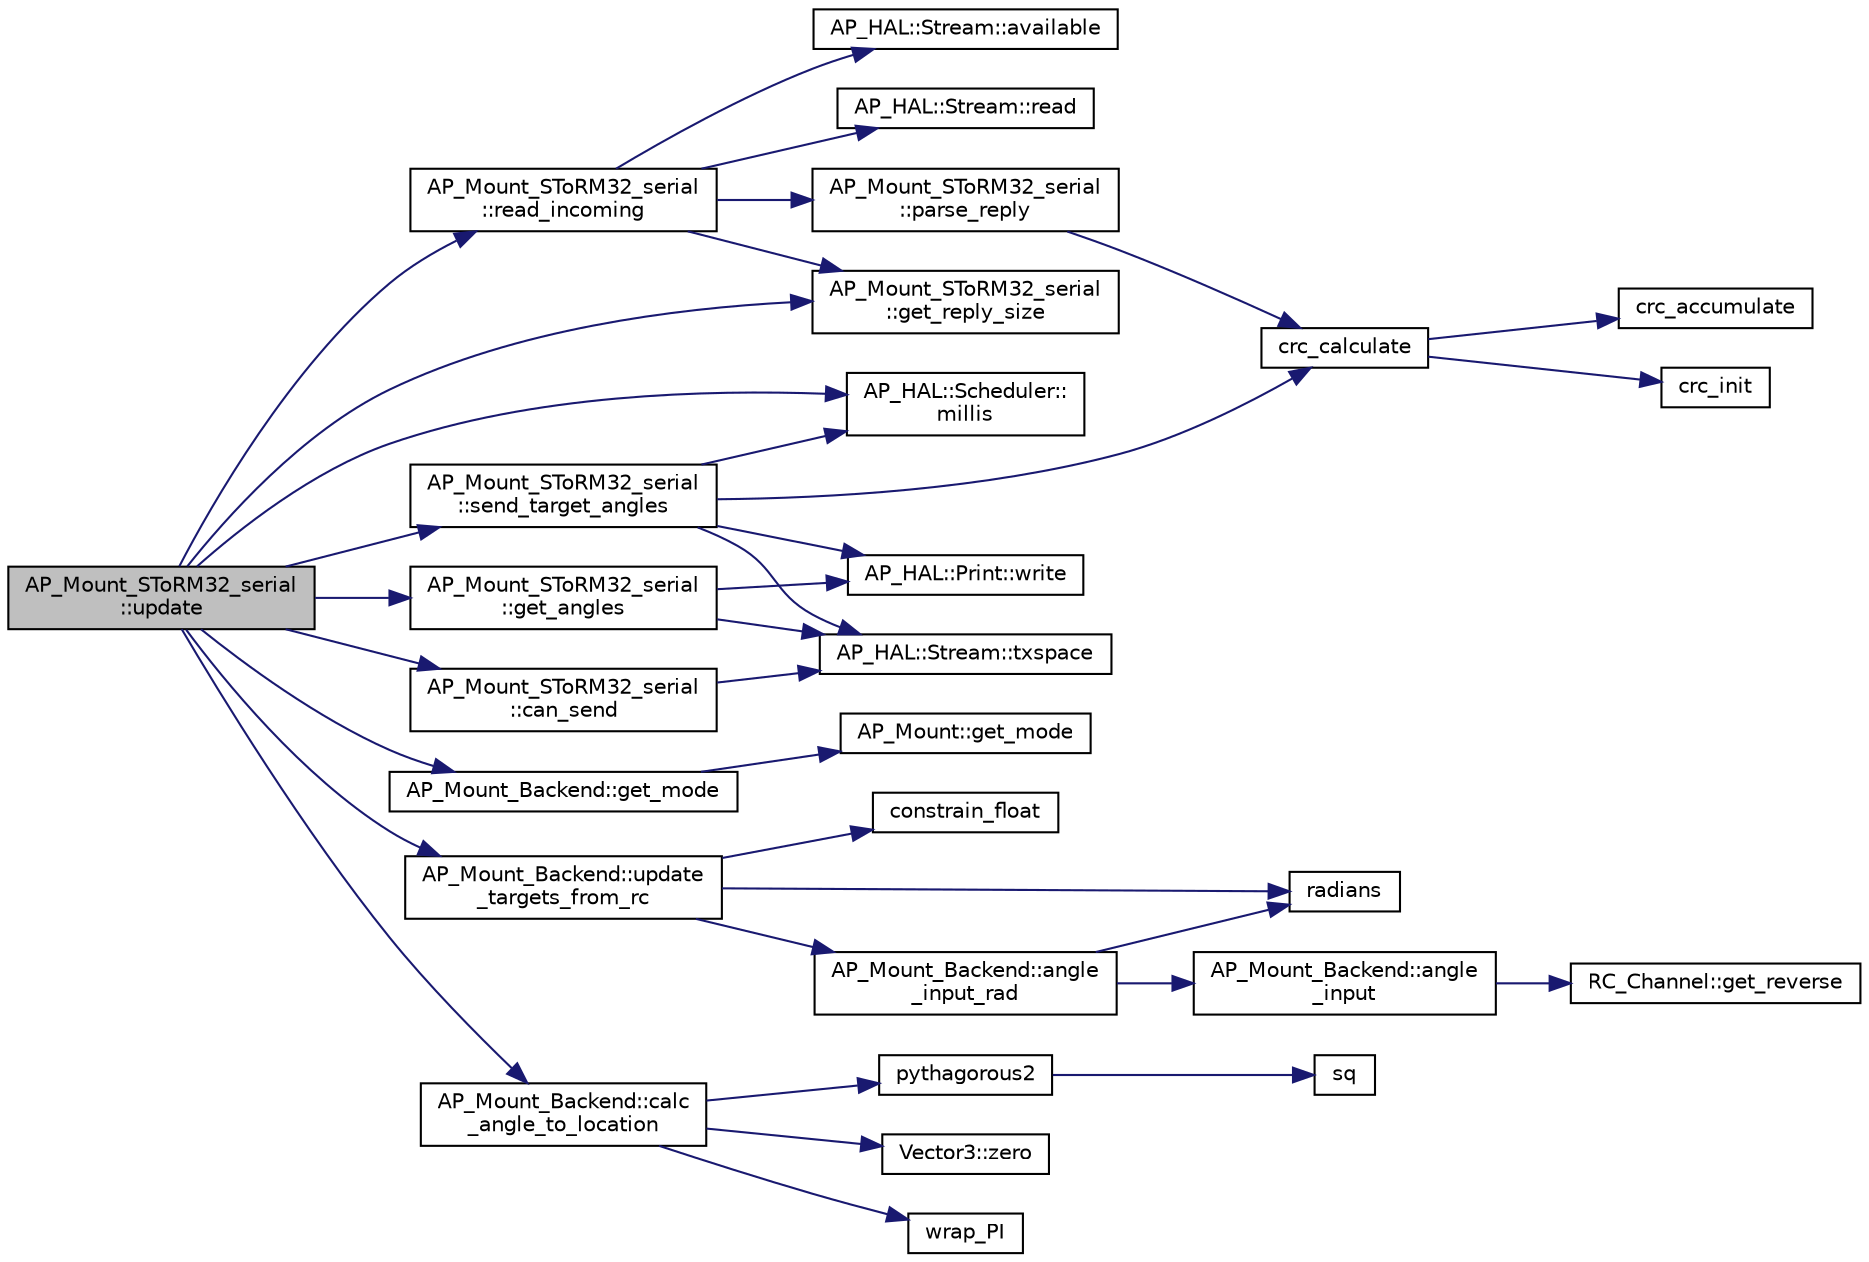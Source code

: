 digraph "AP_Mount_SToRM32_serial::update"
{
 // INTERACTIVE_SVG=YES
  edge [fontname="Helvetica",fontsize="10",labelfontname="Helvetica",labelfontsize="10"];
  node [fontname="Helvetica",fontsize="10",shape=record];
  rankdir="LR";
  Node1 [label="AP_Mount_SToRM32_serial\l::update",height=0.2,width=0.4,color="black", fillcolor="grey75", style="filled", fontcolor="black"];
  Node1 -> Node2 [color="midnightblue",fontsize="10",style="solid",fontname="Helvetica"];
  Node2 [label="AP_Mount_SToRM32_serial\l::read_incoming",height=0.2,width=0.4,color="black", fillcolor="white", style="filled",URL="$classAP__Mount__SToRM32__serial.html#a509ce7608cc57e2db87e0532a1fdb8dd"];
  Node2 -> Node3 [color="midnightblue",fontsize="10",style="solid",fontname="Helvetica"];
  Node3 [label="AP_HAL::Stream::available",height=0.2,width=0.4,color="black", fillcolor="white", style="filled",URL="$classAP__HAL_1_1Stream.html#ae687e48f5689af94d66fb88822923e12"];
  Node2 -> Node4 [color="midnightblue",fontsize="10",style="solid",fontname="Helvetica"];
  Node4 [label="AP_HAL::Stream::read",height=0.2,width=0.4,color="black", fillcolor="white", style="filled",URL="$classAP__HAL_1_1Stream.html#ae42ff362cc2a7e527c22f92a3740c2ac"];
  Node2 -> Node5 [color="midnightblue",fontsize="10",style="solid",fontname="Helvetica"];
  Node5 [label="AP_Mount_SToRM32_serial\l::parse_reply",height=0.2,width=0.4,color="black", fillcolor="white", style="filled",URL="$classAP__Mount__SToRM32__serial.html#ac0353f0e3462a934c83c6929e6869c91"];
  Node5 -> Node6 [color="midnightblue",fontsize="10",style="solid",fontname="Helvetica"];
  Node6 [label="crc_calculate",height=0.2,width=0.4,color="black", fillcolor="white", style="filled",URL="$checksum_8h.html#ab4264eb7b9e22aabb5cc3191bce35f4c",tooltip="Calculates the X.25 checksum on a byte buffer. "];
  Node6 -> Node7 [color="midnightblue",fontsize="10",style="solid",fontname="Helvetica"];
  Node7 [label="crc_init",height=0.2,width=0.4,color="black", fillcolor="white", style="filled",URL="$checksum_8h.html#aee738f6e20d31b027afdd966c79befae",tooltip="Initiliaze the buffer for the X.25 CRC. "];
  Node6 -> Node8 [color="midnightblue",fontsize="10",style="solid",fontname="Helvetica"];
  Node8 [label="crc_accumulate",height=0.2,width=0.4,color="black", fillcolor="white", style="filled",URL="$checksum_8h.html#ade2bbc31cd3b5b6d839556f56de61957",tooltip="Accumulate the X.25 CRC by adding one char at a time. "];
  Node2 -> Node9 [color="midnightblue",fontsize="10",style="solid",fontname="Helvetica"];
  Node9 [label="AP_Mount_SToRM32_serial\l::get_reply_size",height=0.2,width=0.4,color="black", fillcolor="white", style="filled",URL="$classAP__Mount__SToRM32__serial.html#a8c5f988e087c68adfa4d41454f0b1532"];
  Node1 -> Node10 [color="midnightblue",fontsize="10",style="solid",fontname="Helvetica"];
  Node10 [label="AP_Mount_Backend::get_mode",height=0.2,width=0.4,color="black", fillcolor="white", style="filled",URL="$classAP__Mount__Backend.html#a5b180d2237a8e70d512762f651291f49"];
  Node10 -> Node11 [color="midnightblue",fontsize="10",style="solid",fontname="Helvetica"];
  Node11 [label="AP_Mount::get_mode",height=0.2,width=0.4,color="black", fillcolor="white", style="filled",URL="$classAP__Mount.html#a26ea3e1c86204271b6b90f1fb4f3ee92"];
  Node1 -> Node12 [color="midnightblue",fontsize="10",style="solid",fontname="Helvetica"];
  Node12 [label="AP_Mount_Backend::update\l_targets_from_rc",height=0.2,width=0.4,color="black", fillcolor="white", style="filled",URL="$classAP__Mount__Backend.html#ab4be0d28626c019ba59dc179f728c9c9"];
  Node12 -> Node13 [color="midnightblue",fontsize="10",style="solid",fontname="Helvetica"];
  Node13 [label="constrain_float",height=0.2,width=0.4,color="black", fillcolor="white", style="filled",URL="$AP__Math_8h.html#a27149a7dfbb14319088e8332705c0046"];
  Node12 -> Node14 [color="midnightblue",fontsize="10",style="solid",fontname="Helvetica"];
  Node14 [label="radians",height=0.2,width=0.4,color="black", fillcolor="white", style="filled",URL="$AP__Math_8h.html#a75b14352ec1c95a8276af9a0813cfdc3"];
  Node12 -> Node15 [color="midnightblue",fontsize="10",style="solid",fontname="Helvetica"];
  Node15 [label="AP_Mount_Backend::angle\l_input_rad",height=0.2,width=0.4,color="black", fillcolor="white", style="filled",URL="$classAP__Mount__Backend.html#a7cbf9f6695f80998e1cc39b9a3a5a0ae"];
  Node15 -> Node14 [color="midnightblue",fontsize="10",style="solid",fontname="Helvetica"];
  Node15 -> Node16 [color="midnightblue",fontsize="10",style="solid",fontname="Helvetica"];
  Node16 [label="AP_Mount_Backend::angle\l_input",height=0.2,width=0.4,color="black", fillcolor="white", style="filled",URL="$classAP__Mount__Backend.html#aca1f2d5e9e859d8458772006a5e9a178"];
  Node16 -> Node17 [color="midnightblue",fontsize="10",style="solid",fontname="Helvetica"];
  Node17 [label="RC_Channel::get_reverse",height=0.2,width=0.4,color="black", fillcolor="white", style="filled",URL="$classRC__Channel.html#a34a93842b1cf847373104b682fa28cd5"];
  Node1 -> Node18 [color="midnightblue",fontsize="10",style="solid",fontname="Helvetica"];
  Node18 [label="AP_Mount_Backend::calc\l_angle_to_location",height=0.2,width=0.4,color="black", fillcolor="white", style="filled",URL="$classAP__Mount__Backend.html#ab0207ef4fbcb40f1592a85cc75ddad37"];
  Node18 -> Node19 [color="midnightblue",fontsize="10",style="solid",fontname="Helvetica"];
  Node19 [label="pythagorous2",height=0.2,width=0.4,color="black", fillcolor="white", style="filled",URL="$AP__Math_8h.html#a4a065531591469723bec18f9034a91c3"];
  Node19 -> Node20 [color="midnightblue",fontsize="10",style="solid",fontname="Helvetica"];
  Node20 [label="sq",height=0.2,width=0.4,color="black", fillcolor="white", style="filled",URL="$AP__Math_8h.html#a00f57739f8671cb41eae08a51b7cbf7c"];
  Node18 -> Node21 [color="midnightblue",fontsize="10",style="solid",fontname="Helvetica"];
  Node21 [label="Vector3::zero",height=0.2,width=0.4,color="black", fillcolor="white", style="filled",URL="$classVector3.html#adf1769d5ee5df2f8585df2f540fa5efe"];
  Node18 -> Node22 [color="midnightblue",fontsize="10",style="solid",fontname="Helvetica"];
  Node22 [label="wrap_PI",height=0.2,width=0.4,color="black", fillcolor="white", style="filled",URL="$AP__Math_8h.html#ada62278a4b460237f914e1c6a5355e55"];
  Node1 -> Node23 [color="midnightblue",fontsize="10",style="solid",fontname="Helvetica"];
  Node23 [label="AP_HAL::Scheduler::\lmillis",height=0.2,width=0.4,color="black", fillcolor="white", style="filled",URL="$classAP__HAL_1_1Scheduler.html#a26b68339fc68a562d8d3a1238d0ec8c1"];
  Node1 -> Node24 [color="midnightblue",fontsize="10",style="solid",fontname="Helvetica"];
  Node24 [label="AP_Mount_SToRM32_serial\l::can_send",height=0.2,width=0.4,color="black", fillcolor="white", style="filled",URL="$classAP__Mount__SToRM32__serial.html#ababded27cd3d3782818fdbe4cd87928c"];
  Node24 -> Node25 [color="midnightblue",fontsize="10",style="solid",fontname="Helvetica"];
  Node25 [label="AP_HAL::Stream::txspace",height=0.2,width=0.4,color="black", fillcolor="white", style="filled",URL="$classAP__HAL_1_1Stream.html#a7028834212873394e906bcaf7f4a06b3"];
  Node1 -> Node26 [color="midnightblue",fontsize="10",style="solid",fontname="Helvetica"];
  Node26 [label="AP_Mount_SToRM32_serial\l::send_target_angles",height=0.2,width=0.4,color="black", fillcolor="white", style="filled",URL="$classAP__Mount__SToRM32__serial.html#a99b1ca746a149d5bd5d9a710e82d1ee5"];
  Node26 -> Node25 [color="midnightblue",fontsize="10",style="solid",fontname="Helvetica"];
  Node26 -> Node6 [color="midnightblue",fontsize="10",style="solid",fontname="Helvetica"];
  Node26 -> Node27 [color="midnightblue",fontsize="10",style="solid",fontname="Helvetica"];
  Node27 [label="AP_HAL::Print::write",height=0.2,width=0.4,color="black", fillcolor="white", style="filled",URL="$classAP__HAL_1_1Print.html#acc65391952a43334f8f5c9bef341f501"];
  Node26 -> Node23 [color="midnightblue",fontsize="10",style="solid",fontname="Helvetica"];
  Node1 -> Node28 [color="midnightblue",fontsize="10",style="solid",fontname="Helvetica"];
  Node28 [label="AP_Mount_SToRM32_serial\l::get_angles",height=0.2,width=0.4,color="black", fillcolor="white", style="filled",URL="$classAP__Mount__SToRM32__serial.html#a005eeca12d24e45d5448adee09a1049d"];
  Node28 -> Node25 [color="midnightblue",fontsize="10",style="solid",fontname="Helvetica"];
  Node28 -> Node27 [color="midnightblue",fontsize="10",style="solid",fontname="Helvetica"];
  Node1 -> Node9 [color="midnightblue",fontsize="10",style="solid",fontname="Helvetica"];
}
